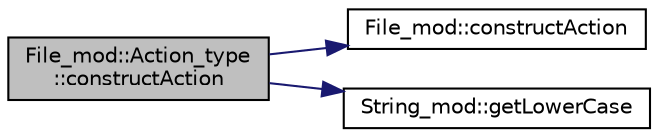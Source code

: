 digraph "File_mod::Action_type::constructAction"
{
 // LATEX_PDF_SIZE
  edge [fontname="Helvetica",fontsize="10",labelfontname="Helvetica",labelfontsize="10"];
  node [fontname="Helvetica",fontsize="10",shape=record];
  rankdir="LR";
  Node1 [label="File_mod::Action_type\l::constructAction",height=0.2,width=0.4,color="black", fillcolor="grey75", style="filled", fontcolor="black",tooltip=" "];
  Node1 -> Node2 [color="midnightblue",fontsize="10",style="solid"];
  Node2 [label="File_mod::constructAction",height=0.2,width=0.4,color="black", fillcolor="white", style="filled",URL="$namespaceFile__mod.html#a43f203b9259147f61d51cc424b888c33",tooltip=" "];
  Node1 -> Node3 [color="midnightblue",fontsize="10",style="solid"];
  Node3 [label="String_mod::getLowerCase",height=0.2,width=0.4,color="black", fillcolor="white", style="filled",URL="$namespaceString__mod.html#ade10dffb10b5ed445fec280457aa9eb4",tooltip="Return the lowercase of the input assumed-size character vector."];
}
